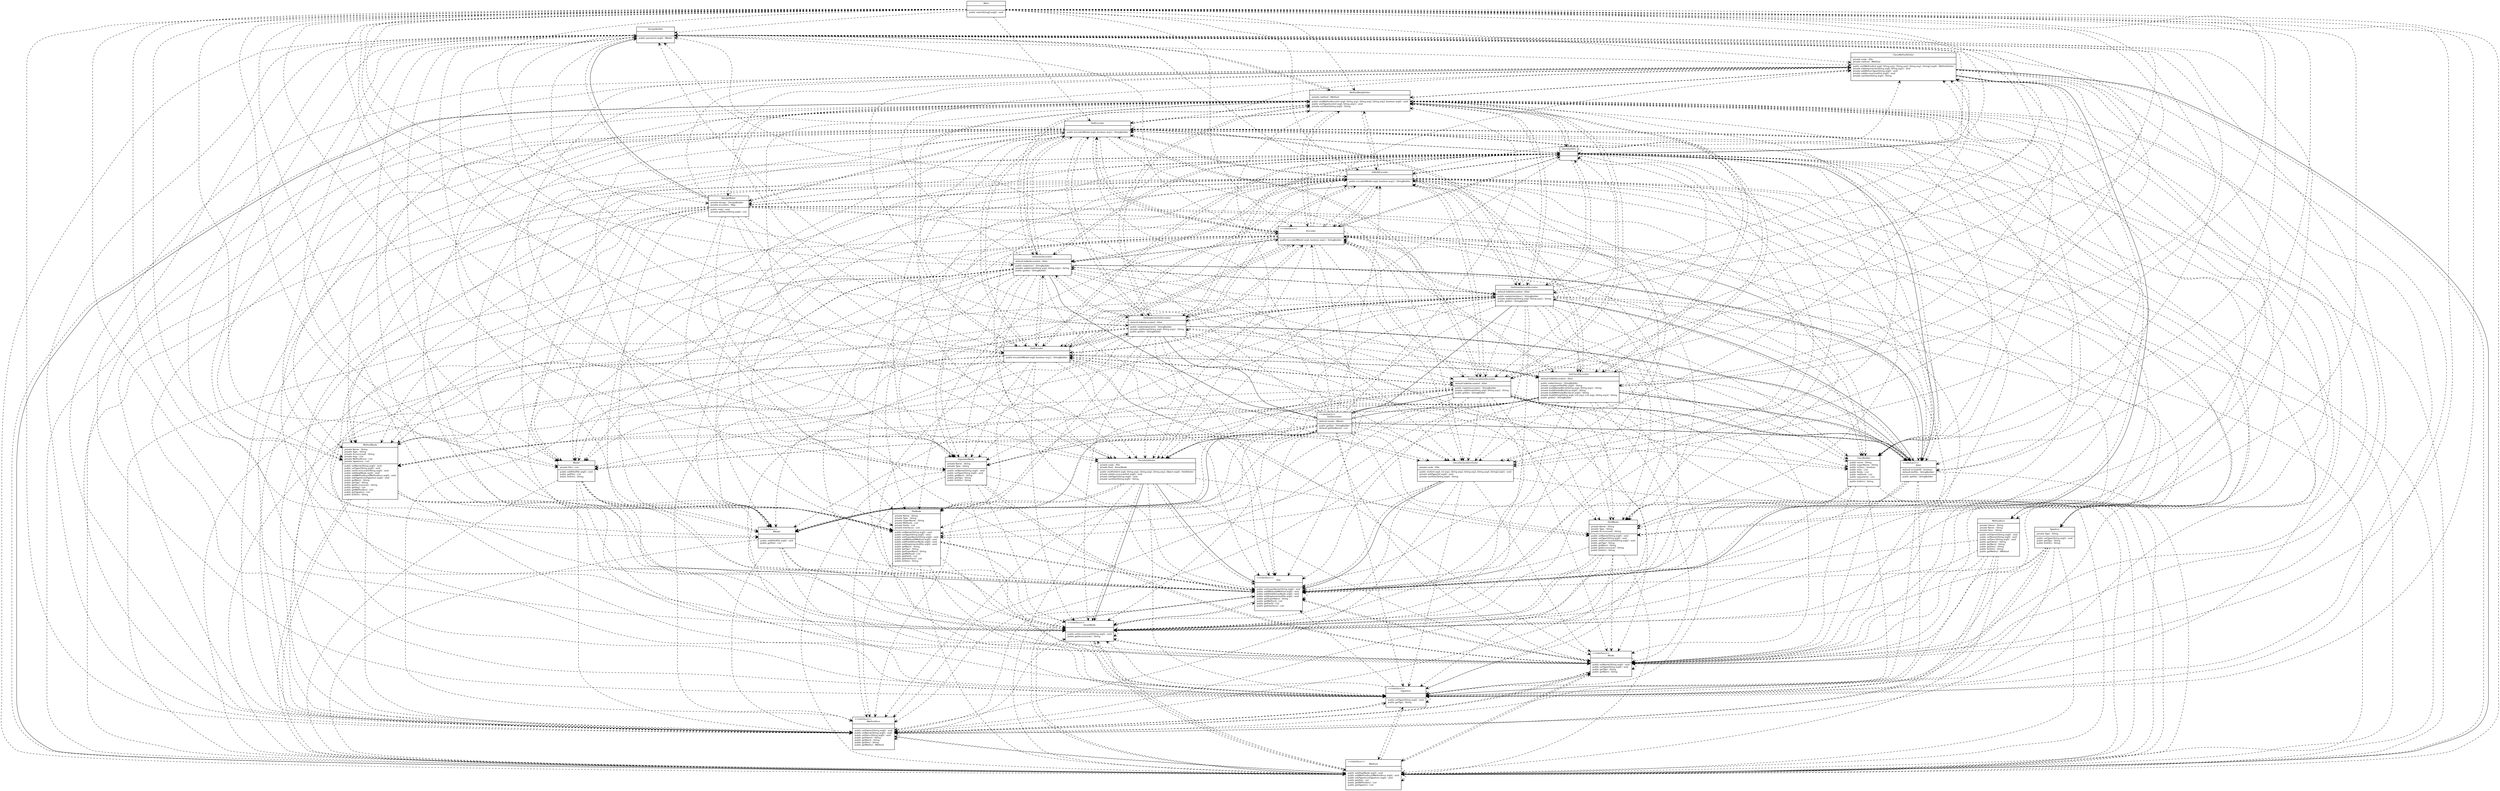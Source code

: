 digraph G {
	fontname = "Bitstream Vera Sans" 
	fontsize = 8 
	node [
		fontname = "Bitstream Vera Sans" 
		fontsize = 8 
		shape = "record"
	] 
	edge [
		fontname = "Bitstream Vera Sans" 
		fontsize = 8
	]
	model_IFile [ 
		label = "{\<\<interface\>\>\lIFile||public setSuperName(String arg0) : void\lpublic addMethod(IMethod arg0) : void\lpublic addField(IInnerNode arg0) : void\lpublic addImplements(IFile arg0) : void\lpublic getSuperNam) : String\lpublic getMethod) : List\lpublic getField) : List\lpublic getInterface) : List\l\l}" 
	]
	model_IInnerNode [ 
		label = "{\<\<interface\>\>\lIInnerNode||public setAccessLevel(String arg0) : void\lpublic getAccessLeve) : String\l\l}" 
	]
	model_IMethod [ 
		label = "{\<\<interface\>\>\lIMethod||public addArg(INode arg0) : void\lpublic addMethodInsn(IMethodInsn arg0) : void\lpublic addTypeInsn(ITypeInsn arg0) : void\lpublic getArg) : List\lpublic getMethodIns) : List\lpublic getTypeIns) : List\l\l}" 
	]
	model_IMethodInsn [ 
		label = "{\<\<interface\>\>\lIMethodInsn||public setOwner(String arg0) : void\lpublic setName(String arg0) : void\lpublic setDesc(String arg0) : void\lpublic getOwne) : String\lpublic getNam) : String\lpublic getDes) : String\lpublic getMetho) : IMethod\l\l}" 
	]
	model_IModel [ 
		label = "{\<\<interface\>\>\lIModel||public addFile(IFile arg0) : void\lpublic getFile) : List\l\l}" 
	]
	model_INode [ 
		label = "{\<\<interface\>\>\lINode||public setName(String arg0) : void\lpublic setType(String arg0) : void\lpublic getTyp) : String\lpublic getNam) : String\l\l}" 
	]
	model_ITypeInsn [ 
		label = "{\<\<interface\>\>\lITypeInsn||public setType(String arg0) : void\lpublic getTyp) : String\l\l}" 
	]
	nodes_ArgumentNode [ 
		label = "{ArgumentNode|private Name : String\lprivate Type : String\l|public setName(String arg0) : void\lpublic setType(String arg0) : void\lpublic getNam) : String\lpublic getTyp) : String\lpublic toStrin) : String\l\l}" 
	]
	nodes_FieldNode [ 
		label = "{FieldNode|private Name : String\lprivate Type : String\lprivate AccessLevel : String\l|public setName(String arg0) : void\lpublic setType(String arg0) : void\lpublic setAccessLevel(String arg0) : void\lpublic getTyp) : String\lpublic getNam) : String\lpublic getAccessLeve) : String\lpublic toStrin) : String\l\l}" 
	]
	nodes_FileNode [ 
		label = "{FileNode|private Name : String\lprivate Type : String\lprivate SuperName : String\lprivate Methods : List\lprivate Fields : List\lprivate Interfaces : List\l|public setName(String arg0) : void\lpublic setType(String arg0) : void\lpublic setSuperName(String arg0) : void\lpublic addMethod(IMethod arg0) : void\lpublic addField(IInnerNode arg0) : void\lpublic addImplements(IFile arg0) : void\lpublic getNam) : String\lpublic getTyp) : String\lpublic getSuperNam) : String\lpublic getMethod) : List\lpublic getField) : List\lpublic getInterface) : List\lpublic toStrin) : String\l\l}" 
	]
	nodes_MethodInsn [ 
		label = "{MethodInsn|private Owner : String\lprivate Name : String\lprivate Desc : String\l|public setOwner(String arg0) : void\lpublic setName(String arg0) : void\lpublic setDesc(String arg0) : void\lpublic getOwne) : String\lpublic getNam) : String\lpublic getDes) : String\lpublic toStrin) : String\lpublic getMetho) : IMethod\l\l}" 
	]
	nodes_MethodNode [ 
		label = "{MethodNode|private Name : String\lprivate Type : String\lprivate AccessLevel : String\lprivate Args : List\lprivate MethodInsns : List\lprivate TypeInsns : List\l|public setName(String arg0) : void\lpublic setType(String arg0) : void\lpublic setAccessLevel(String arg0) : void\lpublic addArg(INode arg0) : void\lpublic addMethodInsn(IMethodInsn arg0) : void\lpublic addTypeInsn(ITypeInsn arg0) : void\lpublic getNam) : String\lpublic getTyp) : String\lpublic getAccessLeve) : String\lpublic getArg) : List\lpublic getMethodIns) : List\lpublic getTypeIns) : List\lpublic toStrin) : String\l\l}" 
	]
	nodes_Model [ 
		label = "{Model|private Files : List\l|public addFile(IFile arg0) : void\lpublic getFile) : List\lpublic toStrin) : String\l\l}" 
	]
	nodes_TypeInsn [ 
		label = "{TypeInsn|private Type : String\l|public setType(String arg0) : void\lpublic getTyp) : String\lpublic toStrin) : String\l\l}" 
	]
	project_ADot [ 
		label = "{\<\<abstract\>\>\lADot|default includeAll : boolean\ldefault dotFile : StringBuilder\l|public getDo) : StringBuilder\l\l}" 
	]
	project_ClassBuilder [ 
		label = "{ClassBuilder|public name : String\lpublic superName : String\lpublic isClass : boolean\lpublic inter : List\lpublic fields : List\lpublic methods : List\lpublic arguments : List\l|public toStrin) : String\l\l}" 
	]
	project_ClassDeclarationVisitor [ 
		label = "{ClassDeclarationVisitor|private node : IFile\l|public visit(int arg0, int arg1, String arg2, String arg3, String arg4, String[] arg5) : void\lprivate addType(int arg0) : void\lprivate sanitize(String arg0) : String\l\l}" 
	]
	project_ClassFieldVisitor [ 
		label = "{ClassFieldVisitor|private node : IFile\lprivate field : IInnerNode\l|public visitField(int arg0, String arg1, String arg2, String arg3, Object arg4) : FieldVisitor\lprivate addAccessLevel(int arg0) : void\lprivate addType(String arg0) : void\lprivate sanitize(String arg0) : String\l\l}" 
	]
	project_ClassMethodVisitor [ 
		label = "{ClassMethodVisitor|private node : IFile\lprivate method : IMethod\l|public visitMethod(int arg0, String arg1, String arg2, String arg3, String[] arg4) : MethodVisitor\lprivate addArguments(String arg0, String arg1) : void\lprivate addReturnType(String arg0) : void\lprivate addAccessLevel(int arg0) : void\lprivate sanitize(String arg0) : String\l\l}" 
	]
	project_DesignBuilder [ 
		label = "{DesignBuilder||public parse(List arg0) : IModel\l\l}" 
	]
	project_DesignMaker [ 
		label = "{DesignMaker|private design : DesignBuilder\lprivate encoders : Map\l|public mak) : void\lprivate getFiles(String arg0) : List\l\l}" 
	]
	project_DotAssociationDecorator [ 
		label = "{DotAssociationDecorator|default toBeDecorated : ADot\l|public makeAssociatio) : StringBuilder\lprivate addArrow(String arg0, String arg1) : String\lpublic getDo) : StringBuilder\l\l}" 
	]
	project_DotClassDecorator [ 
		label = "{DotClassDecorator|default toBeDecorated : ADot\l|public makeClasse) : StringBuilder\lprivate composeFile(IFile arg0) : String\lprivate buildNameBlock(String arg0, String arg1) : String\lprivate buildFieldsBlock(List arg0) : String\lprivate buildMethodsBlock(List arg0) : String\lprivate buildString(String arg0, List arg1, List arg2, String arg3) : String\lpublic getDo) : StringBuilder\l\l}" 
	]
	project_DotDecorator [ 
		label = "{\<\<abstract\>\>\lDotDecorator|default model : IModel\l|public getDo) : StringBuilder\ldefault getFileName) : List\l\l}" 
	]
	project_DotEncoder [ 
		label = "{DotEncoder||public encode(IModel arg0, boolean arg1) : StringBuilder\l\l}" 
	]
	project_DotImplementsDecorator [ 
		label = "{DotImplementsDecorator|default toBeDecorated : ADot\l|public makeImplement) : StringBuilder\lprivate addArrow(String arg0, String arg1) : String\lpublic getDo) : StringBuilder\l\l}" 
	]
	project_DotInheritanceDecorator [ 
		label = "{DotInheritanceDecorator|default toBeDecorated : ADot\l|public makeInheritanc) : StringBuilder\lprivate addArrow(String arg0, String arg1) : String\lpublic getDo) : StringBuilder\l\l}" 
	]
	project_DotUsesDecorator [ 
		label = "{DotUsesDecorator|default toBeDecorated : ADot\l|public makeUse) : StringBuilder\lprivate addArrow(String arg0, String arg1) : String\lpublic getDo) : StringBuilder\l\l}" 
	]
	project_IEncoder [ 
		label = "{\<\<interface\>\>\lIEncoder||public encode(IModel arg0, boolean arg1) : StringBuilder\l\l}" 
	]
	project_Main [ 
		label = "{Main||public main(String[] arg0) : void\l\l}" 
	]
	project_MethodBodyVisitor [ 
		label = "{MethodBodyVisitor|private method : IMethod\l|public visitMethodInsn(int arg0, String arg1, String arg2, String arg3, boolean arg4) : void\lpublic visitTypeInsn(int arg0, String arg1) : void\lprivate sanitize(String arg0) : String\l\l}" 
	]
	project_SDEditEncoder [ 
		label = "{SDEditEncoder||public encode(IModel arg0, boolean arg1) : StringBuilder\l\l}" 
	]
	project_StandardDot [ 
		label = "{StandardDot||\l}" 
	]
	project_TextEncoder [ 
		label = "{TextEncoder||public encode(IModel arg0, boolean arg1) : StringBuilder\l\l}" 
	]
	model_IFile->model_INode[arrowhead="empty" style = "dashed" splines="compound"]
	model_IInnerNode->model_INode[arrowhead="empty" style = "dashed" splines="compound"]
	model_IMethod->model_IInnerNode[arrowhead="empty" style = "dashed" splines="compound"]
	nodes_ArgumentNode->model_INode[arrowhead="empty" style = "dashed" splines="compound"]
	nodes_FieldNode->model_IInnerNode[arrowhead="empty" style = "dashed" splines="compound"]
	nodes_FileNode->model_IFile[arrowhead="empty" style = "dashed" splines="compound"]
	nodes_MethodInsn->model_IMethodInsn[arrowhead="empty" style = "dashed" splines="compound"]
	nodes_MethodNode->model_IMethod[arrowhead="empty" style = "dashed" splines="compound"]
	nodes_Model->model_IModel[arrowhead="empty" style = "dashed" splines="compound"]
	nodes_TypeInsn->model_ITypeInsn[arrowhead="empty" style = "dashed" splines="compound"]
	project_DotEncoder->project_IEncoder[arrowhead="empty" style = "dashed" splines="compound"]
	project_SDEditEncoder->project_IEncoder[arrowhead="empty" style = "dashed" splines="compound"]
	project_TextEncoder->project_IEncoder[arrowhead="empty" style = "dashed" splines="compound"]
	 project_DotAssociationDecorator -> project_DotDecorator[arrowhead="empty" style = "filled" splines="compound"]
	 project_DotClassDecorator -> project_DotDecorator[arrowhead="empty" style = "filled" splines="compound"]
	 project_DotDecorator -> project_ADot[arrowhead="empty" style = "filled" splines="compound"]
	 project_DotImplementsDecorator -> project_DotDecorator[arrowhead="empty" style = "filled" splines="compound"]
	 project_DotInheritanceDecorator -> project_DotDecorator[arrowhead="empty" style = "filled" splines="compound"]
	 project_DotUsesDecorator -> project_DotDecorator[arrowhead="empty" style = "filled" splines="compound"]
	 project_StandardDot -> project_ADot[arrowhead="empty" style = "filled" splines="compound"]
	 model_IFile -> model_IFile[arrowhead="vee" style = "dashed" splines="compound"]
	 model_IFile -> model_IInnerNode[arrowhead="vee" style = "dashed" splines="compound"]
	 model_IFile -> model_IMethod[arrowhead="vee" style = "dashed" splines="compound"]
	 model_IInnerNode -> model_IFile[arrowhead="vee" style = "dashed" splines="compound"]
	 model_IInnerNode -> model_IInnerNode[arrowhead="vee" style = "dashed" splines="compound"]
	 model_IInnerNode -> model_IMethod[arrowhead="vee" style = "dashed" splines="compound"]
	 model_IMethod -> model_ITypeInsn[arrowhead="vee" style = "dashed" splines="compound"]
	 model_IMethod -> model_IInnerNode[arrowhead="vee" style = "dashed" splines="compound"]
	 model_IMethod -> model_IMethod[arrowhead="vee" style = "dashed" splines="compound"]
	 model_IMethod -> model_IFile[arrowhead="vee" style = "dashed" splines="compound"]
	 model_IMethod -> model_INode[arrowhead="vee" style = "dashed" splines="compound"]
	 model_IMethod -> model_IMethodInsn[arrowhead="vee" style = "dashed" splines="compound"]
	 model_IMethodInsn -> model_ITypeInsn[arrowhead="vee" style = "dashed" splines="compound"]
	 model_IMethodInsn -> model_IInnerNode[arrowhead="vee" style = "dashed" splines="compound"]
	 model_IMethodInsn -> model_IMethod[arrowhead="vee" style = "dashed" splines="compound"]
	 model_IMethodInsn -> model_IFile[arrowhead="vee" style = "dashed" splines="compound"]
	 model_IMethodInsn -> model_INode[arrowhead="vee" style = "dashed" splines="compound"]
	 model_IMethodInsn -> model_IMethodInsn[arrowhead="vee" style = "dashed" splines="compound"]
	 model_IModel -> model_ITypeInsn[arrowhead="vee" style = "dashed" splines="compound"]
	 model_IModel -> model_IInnerNode[arrowhead="vee" style = "dashed" splines="compound"]
	 model_IModel -> model_IMethod[arrowhead="vee" style = "dashed" splines="compound"]
	 model_IModel -> model_IFile[arrowhead="vee" style = "dashed" splines="compound"]
	 model_IModel -> model_INode[arrowhead="vee" style = "dashed" splines="compound"]
	 model_IModel -> model_IMethodInsn[arrowhead="vee" style = "dashed" splines="compound"]
	 model_INode -> model_ITypeInsn[arrowhead="vee" style = "dashed" splines="compound"]
	 model_INode -> model_IInnerNode[arrowhead="vee" style = "dashed" splines="compound"]
	 model_INode -> model_IMethod[arrowhead="vee" style = "dashed" splines="compound"]
	 model_INode -> model_IFile[arrowhead="vee" style = "dashed" splines="compound"]
	 model_INode -> model_INode[arrowhead="vee" style = "dashed" splines="compound"]
	 model_INode -> model_IMethodInsn[arrowhead="vee" style = "dashed" splines="compound"]
	 model_ITypeInsn -> model_ITypeInsn[arrowhead="vee" style = "dashed" splines="compound"]
	 model_ITypeInsn -> model_IInnerNode[arrowhead="vee" style = "dashed" splines="compound"]
	 model_ITypeInsn -> model_IMethod[arrowhead="vee" style = "dashed" splines="compound"]
	 model_ITypeInsn -> model_IFile[arrowhead="vee" style = "dashed" splines="compound"]
	 model_ITypeInsn -> model_INode[arrowhead="vee" style = "dashed" splines="compound"]
	 model_ITypeInsn -> model_IMethodInsn[arrowhead="vee" style = "dashed" splines="compound"]
	 nodes_ArgumentNode -> model_IMethod[arrowhead="vee" style = "dashed" splines="compound"]
	 nodes_ArgumentNode -> model_IMethodInsn[arrowhead="vee" style = "dashed" splines="compound"]
	 nodes_ArgumentNode -> model_ITypeInsn[arrowhead="vee" style = "dashed" splines="compound"]
	 nodes_ArgumentNode -> model_IInnerNode[arrowhead="vee" style = "dashed" splines="compound"]
	 nodes_ArgumentNode -> model_IFile[arrowhead="vee" style = "dashed" splines="compound"]
	 nodes_ArgumentNode -> model_INode[arrowhead="vee" style = "dashed" splines="compound"]
	 nodes_FieldNode -> model_IMethod[arrowhead="vee" style = "dashed" splines="compound"]
	 nodes_FieldNode -> model_IMethodInsn[arrowhead="vee" style = "dashed" splines="compound"]
	 nodes_FieldNode -> model_ITypeInsn[arrowhead="vee" style = "dashed" splines="compound"]
	 nodes_FieldNode -> model_IInnerNode[arrowhead="vee" style = "dashed" splines="compound"]
	 nodes_FieldNode -> model_IFile[arrowhead="vee" style = "dashed" splines="compound"]
	 nodes_FieldNode -> model_INode[arrowhead="vee" style = "dashed" splines="compound"]
	 nodes_FileNode -> model_IMethodInsn[arrowhead="vee" style = "dashed" splines="compound"]
	 nodes_FileNode -> model_IInnerNode[arrowhead="vee" style = "dashed" splines="compound"]
	 nodes_FileNode -> model_INode[arrowhead="vee" style = "dashed" splines="compound"]
	 nodes_FileNode -> model_ITypeInsn[arrowhead="vee" style = "dashed" splines="compound"]
	 nodes_FileNode -> model_IMethod[arrowhead="vee" style = "dashed" splines="compound"]
	 nodes_FileNode -> model_IFile[arrowhead="vee" style = "dashed" splines="compound"]
	 nodes_MethodInsn -> model_IMethodInsn[arrowhead="vee" style = "dashed" splines="compound"]
	 nodes_MethodInsn -> model_IInnerNode[arrowhead="vee" style = "dashed" splines="compound"]
	 nodes_MethodInsn -> model_INode[arrowhead="vee" style = "dashed" splines="compound"]
	 nodes_MethodInsn -> model_ITypeInsn[arrowhead="vee" style = "dashed" splines="compound"]
	 nodes_MethodInsn -> model_IMethod[arrowhead="vee" style = "dashed" splines="compound"]
	 nodes_MethodInsn -> model_IFile[arrowhead="vee" style = "dashed" splines="compound"]
	 nodes_MethodNode -> model_IMethodInsn[arrowhead="vee" style = "dashed" splines="compound"]
	 nodes_MethodNode -> model_IInnerNode[arrowhead="vee" style = "dashed" splines="compound"]
	 nodes_MethodNode -> model_INode[arrowhead="vee" style = "dashed" splines="compound"]
	 nodes_MethodNode -> model_ITypeInsn[arrowhead="vee" style = "dashed" splines="compound"]
	 nodes_MethodNode -> model_IMethod[arrowhead="vee" style = "dashed" splines="compound"]
	 nodes_MethodNode -> model_IFile[arrowhead="vee" style = "dashed" splines="compound"]
	 nodes_Model -> model_IMethodInsn[arrowhead="vee" style = "dashed" splines="compound"]
	 nodes_Model -> model_IInnerNode[arrowhead="vee" style = "dashed" splines="compound"]
	 nodes_Model -> model_INode[arrowhead="vee" style = "dashed" splines="compound"]
	 nodes_Model -> model_ITypeInsn[arrowhead="vee" style = "dashed" splines="compound"]
	 nodes_Model -> model_IMethod[arrowhead="vee" style = "dashed" splines="compound"]
	 nodes_Model -> model_IFile[arrowhead="vee" style = "dashed" splines="compound"]
	 nodes_TypeInsn -> model_IMethodInsn[arrowhead="vee" style = "dashed" splines="compound"]
	 nodes_TypeInsn -> model_IInnerNode[arrowhead="vee" style = "dashed" splines="compound"]
	 nodes_TypeInsn -> model_INode[arrowhead="vee" style = "dashed" splines="compound"]
	 nodes_TypeInsn -> model_ITypeInsn[arrowhead="vee" style = "dashed" splines="compound"]
	 nodes_TypeInsn -> model_IMethod[arrowhead="vee" style = "dashed" splines="compound"]
	 nodes_TypeInsn -> model_IFile[arrowhead="vee" style = "dashed" splines="compound"]
	 project_ADot -> model_IMethodInsn[arrowhead="vee" style = "dashed" splines="compound"]
	 project_ADot -> model_IInnerNode[arrowhead="vee" style = "dashed" splines="compound"]
	 project_ADot -> model_INode[arrowhead="vee" style = "dashed" splines="compound"]
	 project_ADot -> model_ITypeInsn[arrowhead="vee" style = "dashed" splines="compound"]
	 project_ADot -> model_IMethod[arrowhead="vee" style = "dashed" splines="compound"]
	 project_ADot -> model_IFile[arrowhead="vee" style = "dashed" splines="compound"]
	 project_ClassBuilder -> model_IMethodInsn[arrowhead="vee" style = "dashed" splines="compound"]
	 project_ClassBuilder -> model_IInnerNode[arrowhead="vee" style = "dashed" splines="compound"]
	 project_ClassBuilder -> model_IMethod[arrowhead="vee" style = "dashed" splines="compound"]
	 project_ClassBuilder -> model_INode[arrowhead="vee" style = "dashed" splines="compound"]
	 project_ClassBuilder -> model_ITypeInsn[arrowhead="vee" style = "dashed" splines="compound"]
	 project_ClassBuilder -> model_IFile[arrowhead="vee" style = "dashed" splines="compound"]
	 project_ClassDeclarationVisitor -> model_IMethodInsn[arrowhead="vee" style = "dashed" splines="compound"]
	 project_ClassDeclarationVisitor -> model_IInnerNode[arrowhead="vee" style = "dashed" splines="compound"]
	 project_ClassDeclarationVisitor -> model_IMethod[arrowhead="vee" style = "dashed" splines="compound"]
	 project_ClassDeclarationVisitor -> nodes_FileNode[arrowhead="vee" style = "dashed" splines="compound"]
	 project_ClassDeclarationVisitor -> model_INode[arrowhead="vee" style = "dashed" splines="compound"]
	 project_ClassDeclarationVisitor -> model_ITypeInsn[arrowhead="vee" style = "dashed" splines="compound"]
	 project_ClassDeclarationVisitor -> model_IFile[arrowhead="vee" style = "dashed" splines="compound"]
	 project_ClassFieldVisitor -> model_IMethodInsn[arrowhead="vee" style = "dashed" splines="compound"]
	 project_ClassFieldVisitor -> model_IInnerNode[arrowhead="vee" style = "dashed" splines="compound"]
	 project_ClassFieldVisitor -> model_IMethod[arrowhead="vee" style = "dashed" splines="compound"]
	 project_ClassFieldVisitor -> nodes_FieldNode[arrowhead="vee" style = "dashed" splines="compound"]
	 project_ClassFieldVisitor -> nodes_FileNode[arrowhead="vee" style = "dashed" splines="compound"]
	 project_ClassFieldVisitor -> model_INode[arrowhead="vee" style = "dashed" splines="compound"]
	 project_ClassFieldVisitor -> model_ITypeInsn[arrowhead="vee" style = "dashed" splines="compound"]
	 project_ClassFieldVisitor -> model_IFile[arrowhead="vee" style = "dashed" splines="compound"]
	 project_ClassMethodVisitor -> model_IMethodInsn[arrowhead="vee" style = "dashed" splines="compound"]
	 project_ClassMethodVisitor -> model_IInnerNode[arrowhead="vee" style = "dashed" splines="compound"]
	 project_ClassMethodVisitor -> project_MethodBodyVisitor[arrowhead="vee" style = "dashed" splines="compound"]
	 project_ClassMethodVisitor -> nodes_MethodNode[arrowhead="vee" style = "dashed" splines="compound"]
	 project_ClassMethodVisitor -> model_IMethod[arrowhead="vee" style = "dashed" splines="compound"]
	 project_ClassMethodVisitor -> nodes_FieldNode[arrowhead="vee" style = "dashed" splines="compound"]
	 project_ClassMethodVisitor -> nodes_FileNode[arrowhead="vee" style = "dashed" splines="compound"]
	 project_ClassMethodVisitor -> nodes_ArgumentNode[arrowhead="vee" style = "dashed" splines="compound"]
	 project_ClassMethodVisitor -> model_INode[arrowhead="vee" style = "dashed" splines="compound"]
	 project_ClassMethodVisitor -> model_ITypeInsn[arrowhead="vee" style = "dashed" splines="compound"]
	 project_ClassMethodVisitor -> model_IFile[arrowhead="vee" style = "dashed" splines="compound"]
	 project_DesignBuilder -> model_IMethodInsn[arrowhead="vee" style = "dashed" splines="compound"]
	 project_DesignBuilder -> model_IInnerNode[arrowhead="vee" style = "dashed" splines="compound"]
	 project_DesignBuilder -> project_MethodBodyVisitor[arrowhead="vee" style = "dashed" splines="compound"]
	 project_DesignBuilder -> nodes_MethodNode[arrowhead="vee" style = "dashed" splines="compound"]
	 project_DesignBuilder -> model_IModel[arrowhead="vee" style = "dashed" splines="compound"]
	 project_DesignBuilder -> model_IMethod[arrowhead="vee" style = "dashed" splines="compound"]
	 project_DesignBuilder -> project_ClassFieldVisitor[arrowhead="vee" style = "dashed" splines="compound"]
	 project_DesignBuilder -> project_ClassDeclarationVisitor[arrowhead="vee" style = "dashed" splines="compound"]
	 project_DesignBuilder -> nodes_Model[arrowhead="vee" style = "dashed" splines="compound"]
	 project_DesignBuilder -> nodes_FieldNode[arrowhead="vee" style = "dashed" splines="compound"]
	 project_DesignBuilder -> nodes_FileNode[arrowhead="vee" style = "dashed" splines="compound"]
	 project_DesignBuilder -> nodes_ArgumentNode[arrowhead="vee" style = "dashed" splines="compound"]
	 project_DesignBuilder -> model_INode[arrowhead="vee" style = "dashed" splines="compound"]
	 project_DesignBuilder -> project_ClassMethodVisitor[arrowhead="vee" style = "dashed" splines="compound"]
	 project_DesignBuilder -> model_ITypeInsn[arrowhead="vee" style = "dashed" splines="compound"]
	 project_DesignBuilder -> model_IFile[arrowhead="vee" style = "dashed" splines="compound"]
	 project_DesignBuilder -> project_ClassBuilder[arrowhead="vee" style = "dashed" splines="compound"]
	 project_DesignMaker -> model_IMethodInsn[arrowhead="vee" style = "dashed" splines="compound"]
	 project_DesignMaker -> project_DesignBuilder[arrowhead="vee" style = "dashed" splines="compound"]
	 project_DesignMaker -> model_IInnerNode[arrowhead="vee" style = "dashed" splines="compound"]
	 project_DesignMaker -> project_MethodBodyVisitor[arrowhead="vee" style = "dashed" splines="compound"]
	 project_DesignMaker -> nodes_MethodNode[arrowhead="vee" style = "dashed" splines="compound"]
	 project_DesignMaker -> model_IModel[arrowhead="vee" style = "dashed" splines="compound"]
	 project_DesignMaker -> model_IMethod[arrowhead="vee" style = "dashed" splines="compound"]
	 project_DesignMaker -> project_SDEditEncoder[arrowhead="vee" style = "dashed" splines="compound"]
	 project_DesignMaker -> project_ClassFieldVisitor[arrowhead="vee" style = "dashed" splines="compound"]
	 project_DesignMaker -> project_IEncoder[arrowhead="vee" style = "dashed" splines="compound"]
	 project_DesignMaker -> project_ClassDeclarationVisitor[arrowhead="vee" style = "dashed" splines="compound"]
	 project_DesignMaker -> nodes_Model[arrowhead="vee" style = "dashed" splines="compound"]
	 project_DesignMaker -> project_TextEncoder[arrowhead="vee" style = "dashed" splines="compound"]
	 project_DesignMaker -> nodes_FieldNode[arrowhead="vee" style = "dashed" splines="compound"]
	 project_DesignMaker -> nodes_FileNode[arrowhead="vee" style = "dashed" splines="compound"]
	 project_DesignMaker -> nodes_ArgumentNode[arrowhead="vee" style = "dashed" splines="compound"]
	 project_DesignMaker -> model_INode[arrowhead="vee" style = "dashed" splines="compound"]
	 project_DesignMaker -> project_ClassMethodVisitor[arrowhead="vee" style = "dashed" splines="compound"]
	 project_DesignMaker -> model_ITypeInsn[arrowhead="vee" style = "dashed" splines="compound"]
	 project_DesignMaker -> project_DotEncoder[arrowhead="vee" style = "dashed" splines="compound"]
	 project_DesignMaker -> model_IFile[arrowhead="vee" style = "dashed" splines="compound"]
	 project_DesignMaker -> project_ClassBuilder[arrowhead="vee" style = "dashed" splines="compound"]
	 project_DotAssociationDecorator -> model_IMethodInsn[arrowhead="vee" style = "dashed" splines="compound"]
	 project_DotAssociationDecorator -> project_DesignBuilder[arrowhead="vee" style = "dashed" splines="compound"]
	 project_DotAssociationDecorator -> model_IInnerNode[arrowhead="vee" style = "dashed" splines="compound"]
	 project_DotAssociationDecorator -> project_MethodBodyVisitor[arrowhead="vee" style = "dashed" splines="compound"]
	 project_DotAssociationDecorator -> nodes_MethodNode[arrowhead="vee" style = "dashed" splines="compound"]
	 project_DotAssociationDecorator -> model_IModel[arrowhead="vee" style = "dashed" splines="compound"]
	 project_DotAssociationDecorator -> model_IMethod[arrowhead="vee" style = "dashed" splines="compound"]
	 project_DotAssociationDecorator -> project_SDEditEncoder[arrowhead="vee" style = "dashed" splines="compound"]
	 project_DotAssociationDecorator -> project_ClassFieldVisitor[arrowhead="vee" style = "dashed" splines="compound"]
	 project_DotAssociationDecorator -> project_IEncoder[arrowhead="vee" style = "dashed" splines="compound"]
	 project_DotAssociationDecorator -> project_ADot[arrowhead="vee" style = "dashed" splines="compound"]
	 project_DotAssociationDecorator -> project_ClassDeclarationVisitor[arrowhead="vee" style = "dashed" splines="compound"]
	 project_DotAssociationDecorator -> nodes_Model[arrowhead="vee" style = "dashed" splines="compound"]
	 project_DotAssociationDecorator -> project_TextEncoder[arrowhead="vee" style = "dashed" splines="compound"]
	 project_DotAssociationDecorator -> nodes_FieldNode[arrowhead="vee" style = "dashed" splines="compound"]
	 project_DotAssociationDecorator -> nodes_FileNode[arrowhead="vee" style = "dashed" splines="compound"]
	 project_DotAssociationDecorator -> nodes_ArgumentNode[arrowhead="vee" style = "dashed" splines="compound"]
	 project_DotAssociationDecorator -> model_INode[arrowhead="vee" style = "dashed" splines="compound"]
	 project_DotAssociationDecorator -> project_ClassMethodVisitor[arrowhead="vee" style = "dashed" splines="compound"]
	 project_DotAssociationDecorator -> model_ITypeInsn[arrowhead="vee" style = "dashed" splines="compound"]
	 project_DotAssociationDecorator -> project_DotEncoder[arrowhead="vee" style = "dashed" splines="compound"]
	 project_DotAssociationDecorator -> model_IFile[arrowhead="vee" style = "dashed" splines="compound"]
	 project_DotAssociationDecorator -> project_ClassBuilder[arrowhead="vee" style = "dashed" splines="compound"]
	 project_DotClassDecorator -> model_IInnerNode[arrowhead="vee" style = "dashed" splines="compound"]
	 project_DotClassDecorator -> nodes_MethodNode[arrowhead="vee" style = "dashed" splines="compound"]
	 project_DotClassDecorator -> project_SDEditEncoder[arrowhead="vee" style = "dashed" splines="compound"]
	 project_DotClassDecorator -> project_ClassFieldVisitor[arrowhead="vee" style = "dashed" splines="compound"]
	 project_DotClassDecorator -> project_IEncoder[arrowhead="vee" style = "dashed" splines="compound"]
	 project_DotClassDecorator -> project_ADot[arrowhead="vee" style = "dashed" splines="compound"]
	 project_DotClassDecorator -> project_ClassDeclarationVisitor[arrowhead="vee" style = "dashed" splines="compound"]
	 project_DotClassDecorator -> nodes_Model[arrowhead="vee" style = "dashed" splines="compound"]
	 project_DotClassDecorator -> project_TextEncoder[arrowhead="vee" style = "dashed" splines="compound"]
	 project_DotClassDecorator -> nodes_FileNode[arrowhead="vee" style = "dashed" splines="compound"]
	 project_DotClassDecorator -> nodes_ArgumentNode[arrowhead="vee" style = "dashed" splines="compound"]
	 project_DotClassDecorator -> project_ClassBuilder[arrowhead="vee" style = "dashed" splines="compound"]
	 project_DotClassDecorator -> model_IMethodInsn[arrowhead="vee" style = "dashed" splines="compound"]
	 project_DotClassDecorator -> project_DesignBuilder[arrowhead="vee" style = "dashed" splines="compound"]
	 project_DotClassDecorator -> project_MethodBodyVisitor[arrowhead="vee" style = "dashed" splines="compound"]
	 project_DotClassDecorator -> model_IModel[arrowhead="vee" style = "dashed" splines="compound"]
	 project_DotClassDecorator -> model_IMethod[arrowhead="vee" style = "dashed" splines="compound"]
	 project_DotClassDecorator -> nodes_FieldNode[arrowhead="vee" style = "dashed" splines="compound"]
	 project_DotClassDecorator -> model_INode[arrowhead="vee" style = "dashed" splines="compound"]
	 project_DotClassDecorator -> project_ClassMethodVisitor[arrowhead="vee" style = "dashed" splines="compound"]
	 project_DotClassDecorator -> model_ITypeInsn[arrowhead="vee" style = "dashed" splines="compound"]
	 project_DotClassDecorator -> project_DotEncoder[arrowhead="vee" style = "dashed" splines="compound"]
	 project_DotClassDecorator -> model_IFile[arrowhead="vee" style = "dashed" splines="compound"]
	 project_DotDecorator -> model_IInnerNode[arrowhead="vee" style = "dashed" splines="compound"]
	 project_DotDecorator -> nodes_MethodNode[arrowhead="vee" style = "dashed" splines="compound"]
	 project_DotDecorator -> project_SDEditEncoder[arrowhead="vee" style = "dashed" splines="compound"]
	 project_DotDecorator -> project_ClassFieldVisitor[arrowhead="vee" style = "dashed" splines="compound"]
	 project_DotDecorator -> project_IEncoder[arrowhead="vee" style = "dashed" splines="compound"]
	 project_DotDecorator -> project_ADot[arrowhead="vee" style = "dashed" splines="compound"]
	 project_DotDecorator -> project_ClassDeclarationVisitor[arrowhead="vee" style = "dashed" splines="compound"]
	 project_DotDecorator -> nodes_Model[arrowhead="vee" style = "dashed" splines="compound"]
	 project_DotDecorator -> project_TextEncoder[arrowhead="vee" style = "dashed" splines="compound"]
	 project_DotDecorator -> nodes_FileNode[arrowhead="vee" style = "dashed" splines="compound"]
	 project_DotDecorator -> nodes_ArgumentNode[arrowhead="vee" style = "dashed" splines="compound"]
	 project_DotDecorator -> project_ClassBuilder[arrowhead="vee" style = "dashed" splines="compound"]
	 project_DotDecorator -> model_IMethodInsn[arrowhead="vee" style = "dashed" splines="compound"]
	 project_DotDecorator -> project_DesignBuilder[arrowhead="vee" style = "dashed" splines="compound"]
	 project_DotDecorator -> project_MethodBodyVisitor[arrowhead="vee" style = "dashed" splines="compound"]
	 project_DotDecorator -> model_IModel[arrowhead="vee" style = "dashed" splines="compound"]
	 project_DotDecorator -> model_IMethod[arrowhead="vee" style = "dashed" splines="compound"]
	 project_DotDecorator -> nodes_FieldNode[arrowhead="vee" style = "dashed" splines="compound"]
	 project_DotDecorator -> model_INode[arrowhead="vee" style = "dashed" splines="compound"]
	 project_DotDecorator -> project_ClassMethodVisitor[arrowhead="vee" style = "dashed" splines="compound"]
	 project_DotDecorator -> model_ITypeInsn[arrowhead="vee" style = "dashed" splines="compound"]
	 project_DotDecorator -> project_DotEncoder[arrowhead="vee" style = "dashed" splines="compound"]
	 project_DotDecorator -> model_IFile[arrowhead="vee" style = "dashed" splines="compound"]
	 project_DotEncoder -> model_IInnerNode[arrowhead="vee" style = "dashed" splines="compound"]
	 project_DotEncoder -> nodes_MethodNode[arrowhead="vee" style = "dashed" splines="compound"]
	 project_DotEncoder -> project_SDEditEncoder[arrowhead="vee" style = "dashed" splines="compound"]
	 project_DotEncoder -> project_StandardDot[arrowhead="vee" style = "dashed" splines="compound"]
	 project_DotEncoder -> project_ClassFieldVisitor[arrowhead="vee" style = "dashed" splines="compound"]
	 project_DotEncoder -> project_IEncoder[arrowhead="vee" style = "dashed" splines="compound"]
	 project_DotEncoder -> project_ADot[arrowhead="vee" style = "dashed" splines="compound"]
	 project_DotEncoder -> project_ClassDeclarationVisitor[arrowhead="vee" style = "dashed" splines="compound"]
	 project_DotEncoder -> project_DotImplementsDecorator[arrowhead="vee" style = "dashed" splines="compound"]
	 project_DotEncoder -> nodes_Model[arrowhead="vee" style = "dashed" splines="compound"]
	 project_DotEncoder -> project_TextEncoder[arrowhead="vee" style = "dashed" splines="compound"]
	 project_DotEncoder -> nodes_FileNode[arrowhead="vee" style = "dashed" splines="compound"]
	 project_DotEncoder -> nodes_ArgumentNode[arrowhead="vee" style = "dashed" splines="compound"]
	 project_DotEncoder -> project_DotAssociationDecorator[arrowhead="vee" style = "dashed" splines="compound"]
	 project_DotEncoder -> project_ClassBuilder[arrowhead="vee" style = "dashed" splines="compound"]
	 project_DotEncoder -> model_IMethodInsn[arrowhead="vee" style = "dashed" splines="compound"]
	 project_DotEncoder -> project_DesignBuilder[arrowhead="vee" style = "dashed" splines="compound"]
	 project_DotEncoder -> project_MethodBodyVisitor[arrowhead="vee" style = "dashed" splines="compound"]
	 project_DotEncoder -> model_IModel[arrowhead="vee" style = "dashed" splines="compound"]
	 project_DotEncoder -> model_IMethod[arrowhead="vee" style = "dashed" splines="compound"]
	 project_DotEncoder -> nodes_FieldNode[arrowhead="vee" style = "dashed" splines="compound"]
	 project_DotEncoder -> project_DotInheritanceDecorator[arrowhead="vee" style = "dashed" splines="compound"]
	 project_DotEncoder -> model_INode[arrowhead="vee" style = "dashed" splines="compound"]
	 project_DotEncoder -> project_ClassMethodVisitor[arrowhead="vee" style = "dashed" splines="compound"]
	 project_DotEncoder -> model_ITypeInsn[arrowhead="vee" style = "dashed" splines="compound"]
	 project_DotEncoder -> project_DotEncoder[arrowhead="vee" style = "dashed" splines="compound"]
	 project_DotEncoder -> project_DotUsesDecorator[arrowhead="vee" style = "dashed" splines="compound"]
	 project_DotEncoder -> project_DotClassDecorator[arrowhead="vee" style = "dashed" splines="compound"]
	 project_DotEncoder -> model_IFile[arrowhead="vee" style = "dashed" splines="compound"]
	 project_DotImplementsDecorator -> model_IInnerNode[arrowhead="vee" style = "dashed" splines="compound"]
	 project_DotImplementsDecorator -> nodes_MethodNode[arrowhead="vee" style = "dashed" splines="compound"]
	 project_DotImplementsDecorator -> project_SDEditEncoder[arrowhead="vee" style = "dashed" splines="compound"]
	 project_DotImplementsDecorator -> project_StandardDot[arrowhead="vee" style = "dashed" splines="compound"]
	 project_DotImplementsDecorator -> project_ClassFieldVisitor[arrowhead="vee" style = "dashed" splines="compound"]
	 project_DotImplementsDecorator -> project_IEncoder[arrowhead="vee" style = "dashed" splines="compound"]
	 project_DotImplementsDecorator -> project_ADot[arrowhead="vee" style = "dashed" splines="compound"]
	 project_DotImplementsDecorator -> project_ClassDeclarationVisitor[arrowhead="vee" style = "dashed" splines="compound"]
	 project_DotImplementsDecorator -> project_DotImplementsDecorator[arrowhead="vee" style = "dashed" splines="compound"]
	 project_DotImplementsDecorator -> nodes_Model[arrowhead="vee" style = "dashed" splines="compound"]
	 project_DotImplementsDecorator -> project_TextEncoder[arrowhead="vee" style = "dashed" splines="compound"]
	 project_DotImplementsDecorator -> nodes_FileNode[arrowhead="vee" style = "dashed" splines="compound"]
	 project_DotImplementsDecorator -> nodes_ArgumentNode[arrowhead="vee" style = "dashed" splines="compound"]
	 project_DotImplementsDecorator -> project_DotAssociationDecorator[arrowhead="vee" style = "dashed" splines="compound"]
	 project_DotImplementsDecorator -> project_ClassBuilder[arrowhead="vee" style = "dashed" splines="compound"]
	 project_DotImplementsDecorator -> model_IMethodInsn[arrowhead="vee" style = "dashed" splines="compound"]
	 project_DotImplementsDecorator -> project_DesignBuilder[arrowhead="vee" style = "dashed" splines="compound"]
	 project_DotImplementsDecorator -> project_MethodBodyVisitor[arrowhead="vee" style = "dashed" splines="compound"]
	 project_DotImplementsDecorator -> model_IModel[arrowhead="vee" style = "dashed" splines="compound"]
	 project_DotImplementsDecorator -> model_IMethod[arrowhead="vee" style = "dashed" splines="compound"]
	 project_DotImplementsDecorator -> nodes_FieldNode[arrowhead="vee" style = "dashed" splines="compound"]
	 project_DotImplementsDecorator -> project_DotInheritanceDecorator[arrowhead="vee" style = "dashed" splines="compound"]
	 project_DotImplementsDecorator -> model_INode[arrowhead="vee" style = "dashed" splines="compound"]
	 project_DotImplementsDecorator -> project_ClassMethodVisitor[arrowhead="vee" style = "dashed" splines="compound"]
	 project_DotImplementsDecorator -> model_ITypeInsn[arrowhead="vee" style = "dashed" splines="compound"]
	 project_DotImplementsDecorator -> project_DotEncoder[arrowhead="vee" style = "dashed" splines="compound"]
	 project_DotImplementsDecorator -> project_DotUsesDecorator[arrowhead="vee" style = "dashed" splines="compound"]
	 project_DotImplementsDecorator -> project_DotClassDecorator[arrowhead="vee" style = "dashed" splines="compound"]
	 project_DotImplementsDecorator -> model_IFile[arrowhead="vee" style = "dashed" splines="compound"]
	 project_DotInheritanceDecorator -> model_IInnerNode[arrowhead="vee" style = "dashed" splines="compound"]
	 project_DotInheritanceDecorator -> nodes_MethodNode[arrowhead="vee" style = "dashed" splines="compound"]
	 project_DotInheritanceDecorator -> project_SDEditEncoder[arrowhead="vee" style = "dashed" splines="compound"]
	 project_DotInheritanceDecorator -> project_StandardDot[arrowhead="vee" style = "dashed" splines="compound"]
	 project_DotInheritanceDecorator -> project_ClassFieldVisitor[arrowhead="vee" style = "dashed" splines="compound"]
	 project_DotInheritanceDecorator -> project_IEncoder[arrowhead="vee" style = "dashed" splines="compound"]
	 project_DotInheritanceDecorator -> project_ADot[arrowhead="vee" style = "dashed" splines="compound"]
	 project_DotInheritanceDecorator -> project_ClassDeclarationVisitor[arrowhead="vee" style = "dashed" splines="compound"]
	 project_DotInheritanceDecorator -> project_DotImplementsDecorator[arrowhead="vee" style = "dashed" splines="compound"]
	 project_DotInheritanceDecorator -> nodes_Model[arrowhead="vee" style = "dashed" splines="compound"]
	 project_DotInheritanceDecorator -> project_TextEncoder[arrowhead="vee" style = "dashed" splines="compound"]
	 project_DotInheritanceDecorator -> nodes_FileNode[arrowhead="vee" style = "dashed" splines="compound"]
	 project_DotInheritanceDecorator -> nodes_ArgumentNode[arrowhead="vee" style = "dashed" splines="compound"]
	 project_DotInheritanceDecorator -> project_DotAssociationDecorator[arrowhead="vee" style = "dashed" splines="compound"]
	 project_DotInheritanceDecorator -> project_ClassBuilder[arrowhead="vee" style = "dashed" splines="compound"]
	 project_DotInheritanceDecorator -> model_IMethodInsn[arrowhead="vee" style = "dashed" splines="compound"]
	 project_DotInheritanceDecorator -> project_DesignBuilder[arrowhead="vee" style = "dashed" splines="compound"]
	 project_DotInheritanceDecorator -> project_MethodBodyVisitor[arrowhead="vee" style = "dashed" splines="compound"]
	 project_DotInheritanceDecorator -> model_IModel[arrowhead="vee" style = "dashed" splines="compound"]
	 project_DotInheritanceDecorator -> model_IMethod[arrowhead="vee" style = "dashed" splines="compound"]
	 project_DotInheritanceDecorator -> nodes_FieldNode[arrowhead="vee" style = "dashed" splines="compound"]
	 project_DotInheritanceDecorator -> project_DotInheritanceDecorator[arrowhead="vee" style = "dashed" splines="compound"]
	 project_DotInheritanceDecorator -> model_INode[arrowhead="vee" style = "dashed" splines="compound"]
	 project_DotInheritanceDecorator -> project_ClassMethodVisitor[arrowhead="vee" style = "dashed" splines="compound"]
	 project_DotInheritanceDecorator -> model_ITypeInsn[arrowhead="vee" style = "dashed" splines="compound"]
	 project_DotInheritanceDecorator -> project_DotEncoder[arrowhead="vee" style = "dashed" splines="compound"]
	 project_DotInheritanceDecorator -> project_DotUsesDecorator[arrowhead="vee" style = "dashed" splines="compound"]
	 project_DotInheritanceDecorator -> project_DotClassDecorator[arrowhead="vee" style = "dashed" splines="compound"]
	 project_DotInheritanceDecorator -> model_IFile[arrowhead="vee" style = "dashed" splines="compound"]
	 project_DotUsesDecorator -> model_IInnerNode[arrowhead="vee" style = "dashed" splines="compound"]
	 project_DotUsesDecorator -> nodes_MethodNode[arrowhead="vee" style = "dashed" splines="compound"]
	 project_DotUsesDecorator -> project_SDEditEncoder[arrowhead="vee" style = "dashed" splines="compound"]
	 project_DotUsesDecorator -> project_StandardDot[arrowhead="vee" style = "dashed" splines="compound"]
	 project_DotUsesDecorator -> project_ClassFieldVisitor[arrowhead="vee" style = "dashed" splines="compound"]
	 project_DotUsesDecorator -> project_IEncoder[arrowhead="vee" style = "dashed" splines="compound"]
	 project_DotUsesDecorator -> project_ADot[arrowhead="vee" style = "dashed" splines="compound"]
	 project_DotUsesDecorator -> project_ClassDeclarationVisitor[arrowhead="vee" style = "dashed" splines="compound"]
	 project_DotUsesDecorator -> project_DotImplementsDecorator[arrowhead="vee" style = "dashed" splines="compound"]
	 project_DotUsesDecorator -> nodes_Model[arrowhead="vee" style = "dashed" splines="compound"]
	 project_DotUsesDecorator -> project_TextEncoder[arrowhead="vee" style = "dashed" splines="compound"]
	 project_DotUsesDecorator -> nodes_FileNode[arrowhead="vee" style = "dashed" splines="compound"]
	 project_DotUsesDecorator -> nodes_ArgumentNode[arrowhead="vee" style = "dashed" splines="compound"]
	 project_DotUsesDecorator -> project_DotAssociationDecorator[arrowhead="vee" style = "dashed" splines="compound"]
	 project_DotUsesDecorator -> project_ClassBuilder[arrowhead="vee" style = "dashed" splines="compound"]
	 project_DotUsesDecorator -> model_IMethodInsn[arrowhead="vee" style = "dashed" splines="compound"]
	 project_DotUsesDecorator -> project_DesignBuilder[arrowhead="vee" style = "dashed" splines="compound"]
	 project_DotUsesDecorator -> project_MethodBodyVisitor[arrowhead="vee" style = "dashed" splines="compound"]
	 project_DotUsesDecorator -> model_IModel[arrowhead="vee" style = "dashed" splines="compound"]
	 project_DotUsesDecorator -> model_IMethod[arrowhead="vee" style = "dashed" splines="compound"]
	 project_DotUsesDecorator -> nodes_FieldNode[arrowhead="vee" style = "dashed" splines="compound"]
	 project_DotUsesDecorator -> project_DotInheritanceDecorator[arrowhead="vee" style = "dashed" splines="compound"]
	 project_DotUsesDecorator -> model_INode[arrowhead="vee" style = "dashed" splines="compound"]
	 project_DotUsesDecorator -> project_ClassMethodVisitor[arrowhead="vee" style = "dashed" splines="compound"]
	 project_DotUsesDecorator -> model_ITypeInsn[arrowhead="vee" style = "dashed" splines="compound"]
	 project_DotUsesDecorator -> project_DotEncoder[arrowhead="vee" style = "dashed" splines="compound"]
	 project_DotUsesDecorator -> project_DotUsesDecorator[arrowhead="vee" style = "dashed" splines="compound"]
	 project_DotUsesDecorator -> project_DotClassDecorator[arrowhead="vee" style = "dashed" splines="compound"]
	 project_DotUsesDecorator -> model_IFile[arrowhead="vee" style = "dashed" splines="compound"]
	 project_IEncoder -> model_IInnerNode[arrowhead="vee" style = "dashed" splines="compound"]
	 project_IEncoder -> nodes_MethodNode[arrowhead="vee" style = "dashed" splines="compound"]
	 project_IEncoder -> project_SDEditEncoder[arrowhead="vee" style = "dashed" splines="compound"]
	 project_IEncoder -> project_StandardDot[arrowhead="vee" style = "dashed" splines="compound"]
	 project_IEncoder -> project_ClassFieldVisitor[arrowhead="vee" style = "dashed" splines="compound"]
	 project_IEncoder -> project_IEncoder[arrowhead="vee" style = "dashed" splines="compound"]
	 project_IEncoder -> project_ADot[arrowhead="vee" style = "dashed" splines="compound"]
	 project_IEncoder -> project_ClassDeclarationVisitor[arrowhead="vee" style = "dashed" splines="compound"]
	 project_IEncoder -> project_DotImplementsDecorator[arrowhead="vee" style = "dashed" splines="compound"]
	 project_IEncoder -> nodes_Model[arrowhead="vee" style = "dashed" splines="compound"]
	 project_IEncoder -> project_TextEncoder[arrowhead="vee" style = "dashed" splines="compound"]
	 project_IEncoder -> nodes_FileNode[arrowhead="vee" style = "dashed" splines="compound"]
	 project_IEncoder -> nodes_ArgumentNode[arrowhead="vee" style = "dashed" splines="compound"]
	 project_IEncoder -> project_DotAssociationDecorator[arrowhead="vee" style = "dashed" splines="compound"]
	 project_IEncoder -> project_ClassBuilder[arrowhead="vee" style = "dashed" splines="compound"]
	 project_IEncoder -> model_IMethodInsn[arrowhead="vee" style = "dashed" splines="compound"]
	 project_IEncoder -> project_DesignBuilder[arrowhead="vee" style = "dashed" splines="compound"]
	 project_IEncoder -> project_MethodBodyVisitor[arrowhead="vee" style = "dashed" splines="compound"]
	 project_IEncoder -> model_IModel[arrowhead="vee" style = "dashed" splines="compound"]
	 project_IEncoder -> model_IMethod[arrowhead="vee" style = "dashed" splines="compound"]
	 project_IEncoder -> nodes_FieldNode[arrowhead="vee" style = "dashed" splines="compound"]
	 project_IEncoder -> project_DotInheritanceDecorator[arrowhead="vee" style = "dashed" splines="compound"]
	 project_IEncoder -> model_INode[arrowhead="vee" style = "dashed" splines="compound"]
	 project_IEncoder -> project_ClassMethodVisitor[arrowhead="vee" style = "dashed" splines="compound"]
	 project_IEncoder -> model_ITypeInsn[arrowhead="vee" style = "dashed" splines="compound"]
	 project_IEncoder -> project_DotEncoder[arrowhead="vee" style = "dashed" splines="compound"]
	 project_IEncoder -> project_DotUsesDecorator[arrowhead="vee" style = "dashed" splines="compound"]
	 project_IEncoder -> project_DotClassDecorator[arrowhead="vee" style = "dashed" splines="compound"]
	 project_IEncoder -> model_IFile[arrowhead="vee" style = "dashed" splines="compound"]
	 project_Main -> model_IInnerNode[arrowhead="vee" style = "dashed" splines="compound"]
	 project_Main -> nodes_MethodNode[arrowhead="vee" style = "dashed" splines="compound"]
	 project_Main -> project_SDEditEncoder[arrowhead="vee" style = "dashed" splines="compound"]
	 project_Main -> project_StandardDot[arrowhead="vee" style = "dashed" splines="compound"]
	 project_Main -> project_ClassFieldVisitor[arrowhead="vee" style = "dashed" splines="compound"]
	 project_Main -> project_IEncoder[arrowhead="vee" style = "dashed" splines="compound"]
	 project_Main -> project_ADot[arrowhead="vee" style = "dashed" splines="compound"]
	 project_Main -> project_ClassDeclarationVisitor[arrowhead="vee" style = "dashed" splines="compound"]
	 project_Main -> project_DotImplementsDecorator[arrowhead="vee" style = "dashed" splines="compound"]
	 project_Main -> nodes_Model[arrowhead="vee" style = "dashed" splines="compound"]
	 project_Main -> project_TextEncoder[arrowhead="vee" style = "dashed" splines="compound"]
	 project_Main -> nodes_FileNode[arrowhead="vee" style = "dashed" splines="compound"]
	 project_Main -> nodes_ArgumentNode[arrowhead="vee" style = "dashed" splines="compound"]
	 project_Main -> project_DesignMaker[arrowhead="vee" style = "dashed" splines="compound"]
	 project_Main -> project_DotAssociationDecorator[arrowhead="vee" style = "dashed" splines="compound"]
	 project_Main -> project_ClassBuilder[arrowhead="vee" style = "dashed" splines="compound"]
	 project_Main -> model_IMethodInsn[arrowhead="vee" style = "dashed" splines="compound"]
	 project_Main -> project_DesignBuilder[arrowhead="vee" style = "dashed" splines="compound"]
	 project_Main -> project_MethodBodyVisitor[arrowhead="vee" style = "dashed" splines="compound"]
	 project_Main -> model_IModel[arrowhead="vee" style = "dashed" splines="compound"]
	 project_Main -> model_IMethod[arrowhead="vee" style = "dashed" splines="compound"]
	 project_Main -> nodes_FieldNode[arrowhead="vee" style = "dashed" splines="compound"]
	 project_Main -> project_DotInheritanceDecorator[arrowhead="vee" style = "dashed" splines="compound"]
	 project_Main -> model_INode[arrowhead="vee" style = "dashed" splines="compound"]
	 project_Main -> project_ClassMethodVisitor[arrowhead="vee" style = "dashed" splines="compound"]
	 project_Main -> model_ITypeInsn[arrowhead="vee" style = "dashed" splines="compound"]
	 project_Main -> project_DotEncoder[arrowhead="vee" style = "dashed" splines="compound"]
	 project_Main -> project_DotUsesDecorator[arrowhead="vee" style = "dashed" splines="compound"]
	 project_Main -> project_DotClassDecorator[arrowhead="vee" style = "dashed" splines="compound"]
	 project_Main -> model_IFile[arrowhead="vee" style = "dashed" splines="compound"]
	 project_MethodBodyVisitor -> model_IInnerNode[arrowhead="vee" style = "dashed" splines="compound"]
	 project_MethodBodyVisitor -> nodes_MethodNode[arrowhead="vee" style = "dashed" splines="compound"]
	 project_MethodBodyVisitor -> project_SDEditEncoder[arrowhead="vee" style = "dashed" splines="compound"]
	 project_MethodBodyVisitor -> project_StandardDot[arrowhead="vee" style = "dashed" splines="compound"]
	 project_MethodBodyVisitor -> project_ClassFieldVisitor[arrowhead="vee" style = "dashed" splines="compound"]
	 project_MethodBodyVisitor -> project_IEncoder[arrowhead="vee" style = "dashed" splines="compound"]
	 project_MethodBodyVisitor -> project_ADot[arrowhead="vee" style = "dashed" splines="compound"]
	 project_MethodBodyVisitor -> project_ClassDeclarationVisitor[arrowhead="vee" style = "dashed" splines="compound"]
	 project_MethodBodyVisitor -> project_DotImplementsDecorator[arrowhead="vee" style = "dashed" splines="compound"]
	 project_MethodBodyVisitor -> nodes_Model[arrowhead="vee" style = "dashed" splines="compound"]
	 project_MethodBodyVisitor -> project_TextEncoder[arrowhead="vee" style = "dashed" splines="compound"]
	 project_MethodBodyVisitor -> nodes_FileNode[arrowhead="vee" style = "dashed" splines="compound"]
	 project_MethodBodyVisitor -> nodes_ArgumentNode[arrowhead="vee" style = "dashed" splines="compound"]
	 project_MethodBodyVisitor -> nodes_MethodInsn[arrowhead="vee" style = "dashed" splines="compound"]
	 project_MethodBodyVisitor -> project_DesignMaker[arrowhead="vee" style = "dashed" splines="compound"]
	 project_MethodBodyVisitor -> nodes_TypeInsn[arrowhead="vee" style = "dashed" splines="compound"]
	 project_MethodBodyVisitor -> project_DotAssociationDecorator[arrowhead="vee" style = "dashed" splines="compound"]
	 project_MethodBodyVisitor -> project_ClassBuilder[arrowhead="vee" style = "dashed" splines="compound"]
	 project_MethodBodyVisitor -> model_IMethodInsn[arrowhead="vee" style = "dashed" splines="compound"]
	 project_MethodBodyVisitor -> project_DesignBuilder[arrowhead="vee" style = "dashed" splines="compound"]
	 project_MethodBodyVisitor -> project_MethodBodyVisitor[arrowhead="vee" style = "dashed" splines="compound"]
	 project_MethodBodyVisitor -> model_IModel[arrowhead="vee" style = "dashed" splines="compound"]
	 project_MethodBodyVisitor -> model_IMethod[arrowhead="vee" style = "dashed" splines="compound"]
	 project_MethodBodyVisitor -> nodes_FieldNode[arrowhead="vee" style = "dashed" splines="compound"]
	 project_MethodBodyVisitor -> project_DotInheritanceDecorator[arrowhead="vee" style = "dashed" splines="compound"]
	 project_MethodBodyVisitor -> model_INode[arrowhead="vee" style = "dashed" splines="compound"]
	 project_MethodBodyVisitor -> project_ClassMethodVisitor[arrowhead="vee" style = "dashed" splines="compound"]
	 project_MethodBodyVisitor -> model_ITypeInsn[arrowhead="vee" style = "dashed" splines="compound"]
	 project_MethodBodyVisitor -> project_DotEncoder[arrowhead="vee" style = "dashed" splines="compound"]
	 project_MethodBodyVisitor -> project_DotUsesDecorator[arrowhead="vee" style = "dashed" splines="compound"]
	 project_MethodBodyVisitor -> project_DotClassDecorator[arrowhead="vee" style = "dashed" splines="compound"]
	 project_MethodBodyVisitor -> model_IFile[arrowhead="vee" style = "dashed" splines="compound"]
	 project_SDEditEncoder -> model_IInnerNode[arrowhead="vee" style = "dashed" splines="compound"]
	 project_SDEditEncoder -> nodes_MethodNode[arrowhead="vee" style = "dashed" splines="compound"]
	 project_SDEditEncoder -> project_SDEditEncoder[arrowhead="vee" style = "dashed" splines="compound"]
	 project_SDEditEncoder -> project_StandardDot[arrowhead="vee" style = "dashed" splines="compound"]
	 project_SDEditEncoder -> project_ClassFieldVisitor[arrowhead="vee" style = "dashed" splines="compound"]
	 project_SDEditEncoder -> project_IEncoder[arrowhead="vee" style = "dashed" splines="compound"]
	 project_SDEditEncoder -> project_ADot[arrowhead="vee" style = "dashed" splines="compound"]
	 project_SDEditEncoder -> project_ClassDeclarationVisitor[arrowhead="vee" style = "dashed" splines="compound"]
	 project_SDEditEncoder -> project_DotImplementsDecorator[arrowhead="vee" style = "dashed" splines="compound"]
	 project_SDEditEncoder -> nodes_Model[arrowhead="vee" style = "dashed" splines="compound"]
	 project_SDEditEncoder -> project_TextEncoder[arrowhead="vee" style = "dashed" splines="compound"]
	 project_SDEditEncoder -> nodes_FileNode[arrowhead="vee" style = "dashed" splines="compound"]
	 project_SDEditEncoder -> nodes_ArgumentNode[arrowhead="vee" style = "dashed" splines="compound"]
	 project_SDEditEncoder -> nodes_MethodInsn[arrowhead="vee" style = "dashed" splines="compound"]
	 project_SDEditEncoder -> project_DesignMaker[arrowhead="vee" style = "dashed" splines="compound"]
	 project_SDEditEncoder -> nodes_TypeInsn[arrowhead="vee" style = "dashed" splines="compound"]
	 project_SDEditEncoder -> project_DotAssociationDecorator[arrowhead="vee" style = "dashed" splines="compound"]
	 project_SDEditEncoder -> project_ClassBuilder[arrowhead="vee" style = "dashed" splines="compound"]
	 project_SDEditEncoder -> model_IMethodInsn[arrowhead="vee" style = "dashed" splines="compound"]
	 project_SDEditEncoder -> project_DesignBuilder[arrowhead="vee" style = "dashed" splines="compound"]
	 project_SDEditEncoder -> project_MethodBodyVisitor[arrowhead="vee" style = "dashed" splines="compound"]
	 project_SDEditEncoder -> model_IModel[arrowhead="vee" style = "dashed" splines="compound"]
	 project_SDEditEncoder -> model_IMethod[arrowhead="vee" style = "dashed" splines="compound"]
	 project_SDEditEncoder -> nodes_FieldNode[arrowhead="vee" style = "dashed" splines="compound"]
	 project_SDEditEncoder -> project_DotInheritanceDecorator[arrowhead="vee" style = "dashed" splines="compound"]
	 project_SDEditEncoder -> model_INode[arrowhead="vee" style = "dashed" splines="compound"]
	 project_SDEditEncoder -> project_ClassMethodVisitor[arrowhead="vee" style = "dashed" splines="compound"]
	 project_SDEditEncoder -> model_ITypeInsn[arrowhead="vee" style = "dashed" splines="compound"]
	 project_SDEditEncoder -> project_DotEncoder[arrowhead="vee" style = "dashed" splines="compound"]
	 project_SDEditEncoder -> project_DotUsesDecorator[arrowhead="vee" style = "dashed" splines="compound"]
	 project_SDEditEncoder -> project_DotClassDecorator[arrowhead="vee" style = "dashed" splines="compound"]
	 project_SDEditEncoder -> model_IFile[arrowhead="vee" style = "dashed" splines="compound"]
	 project_StandardDot -> model_IInnerNode[arrowhead="vee" style = "dashed" splines="compound"]
	 project_StandardDot -> nodes_MethodNode[arrowhead="vee" style = "dashed" splines="compound"]
	 project_StandardDot -> project_SDEditEncoder[arrowhead="vee" style = "dashed" splines="compound"]
	 project_StandardDot -> project_StandardDot[arrowhead="vee" style = "dashed" splines="compound"]
	 project_StandardDot -> project_ClassFieldVisitor[arrowhead="vee" style = "dashed" splines="compound"]
	 project_StandardDot -> project_IEncoder[arrowhead="vee" style = "dashed" splines="compound"]
	 project_StandardDot -> project_ADot[arrowhead="vee" style = "dashed" splines="compound"]
	 project_StandardDot -> project_ClassDeclarationVisitor[arrowhead="vee" style = "dashed" splines="compound"]
	 project_StandardDot -> project_DotImplementsDecorator[arrowhead="vee" style = "dashed" splines="compound"]
	 project_StandardDot -> nodes_Model[arrowhead="vee" style = "dashed" splines="compound"]
	 project_StandardDot -> project_TextEncoder[arrowhead="vee" style = "dashed" splines="compound"]
	 project_StandardDot -> nodes_FileNode[arrowhead="vee" style = "dashed" splines="compound"]
	 project_StandardDot -> nodes_ArgumentNode[arrowhead="vee" style = "dashed" splines="compound"]
	 project_StandardDot -> nodes_MethodInsn[arrowhead="vee" style = "dashed" splines="compound"]
	 project_StandardDot -> project_DesignMaker[arrowhead="vee" style = "dashed" splines="compound"]
	 project_StandardDot -> nodes_TypeInsn[arrowhead="vee" style = "dashed" splines="compound"]
	 project_StandardDot -> project_DotAssociationDecorator[arrowhead="vee" style = "dashed" splines="compound"]
	 project_StandardDot -> project_ClassBuilder[arrowhead="vee" style = "dashed" splines="compound"]
	 project_StandardDot -> model_IMethodInsn[arrowhead="vee" style = "dashed" splines="compound"]
	 project_StandardDot -> project_DesignBuilder[arrowhead="vee" style = "dashed" splines="compound"]
	 project_StandardDot -> project_MethodBodyVisitor[arrowhead="vee" style = "dashed" splines="compound"]
	 project_StandardDot -> model_IModel[arrowhead="vee" style = "dashed" splines="compound"]
	 project_StandardDot -> model_IMethod[arrowhead="vee" style = "dashed" splines="compound"]
	 project_StandardDot -> nodes_FieldNode[arrowhead="vee" style = "dashed" splines="compound"]
	 project_StandardDot -> project_DotInheritanceDecorator[arrowhead="vee" style = "dashed" splines="compound"]
	 project_StandardDot -> model_INode[arrowhead="vee" style = "dashed" splines="compound"]
	 project_StandardDot -> project_ClassMethodVisitor[arrowhead="vee" style = "dashed" splines="compound"]
	 project_StandardDot -> model_ITypeInsn[arrowhead="vee" style = "dashed" splines="compound"]
	 project_StandardDot -> project_DotEncoder[arrowhead="vee" style = "dashed" splines="compound"]
	 project_StandardDot -> project_DotUsesDecorator[arrowhead="vee" style = "dashed" splines="compound"]
	 project_StandardDot -> project_DotClassDecorator[arrowhead="vee" style = "dashed" splines="compound"]
	 project_StandardDot -> model_IFile[arrowhead="vee" style = "dashed" splines="compound"]
	 project_TextEncoder -> model_IInnerNode[arrowhead="vee" style = "dashed" splines="compound"]
	 project_TextEncoder -> nodes_MethodNode[arrowhead="vee" style = "dashed" splines="compound"]
	 project_TextEncoder -> project_SDEditEncoder[arrowhead="vee" style = "dashed" splines="compound"]
	 project_TextEncoder -> project_StandardDot[arrowhead="vee" style = "dashed" splines="compound"]
	 project_TextEncoder -> project_ClassFieldVisitor[arrowhead="vee" style = "dashed" splines="compound"]
	 project_TextEncoder -> project_IEncoder[arrowhead="vee" style = "dashed" splines="compound"]
	 project_TextEncoder -> project_ADot[arrowhead="vee" style = "dashed" splines="compound"]
	 project_TextEncoder -> project_ClassDeclarationVisitor[arrowhead="vee" style = "dashed" splines="compound"]
	 project_TextEncoder -> project_DotImplementsDecorator[arrowhead="vee" style = "dashed" splines="compound"]
	 project_TextEncoder -> nodes_Model[arrowhead="vee" style = "dashed" splines="compound"]
	 project_TextEncoder -> project_TextEncoder[arrowhead="vee" style = "dashed" splines="compound"]
	 project_TextEncoder -> nodes_FileNode[arrowhead="vee" style = "dashed" splines="compound"]
	 project_TextEncoder -> nodes_ArgumentNode[arrowhead="vee" style = "dashed" splines="compound"]
	 project_TextEncoder -> nodes_MethodInsn[arrowhead="vee" style = "dashed" splines="compound"]
	 project_TextEncoder -> project_DesignMaker[arrowhead="vee" style = "dashed" splines="compound"]
	 project_TextEncoder -> nodes_TypeInsn[arrowhead="vee" style = "dashed" splines="compound"]
	 project_TextEncoder -> project_DotAssociationDecorator[arrowhead="vee" style = "dashed" splines="compound"]
	 project_TextEncoder -> project_ClassBuilder[arrowhead="vee" style = "dashed" splines="compound"]
	 project_TextEncoder -> model_IMethodInsn[arrowhead="vee" style = "dashed" splines="compound"]
	 project_TextEncoder -> project_DesignBuilder[arrowhead="vee" style = "dashed" splines="compound"]
	 project_TextEncoder -> project_MethodBodyVisitor[arrowhead="vee" style = "dashed" splines="compound"]
	 project_TextEncoder -> model_IModel[arrowhead="vee" style = "dashed" splines="compound"]
	 project_TextEncoder -> model_IMethod[arrowhead="vee" style = "dashed" splines="compound"]
	 project_TextEncoder -> nodes_FieldNode[arrowhead="vee" style = "dashed" splines="compound"]
	 project_TextEncoder -> project_DotInheritanceDecorator[arrowhead="vee" style = "dashed" splines="compound"]
	 project_TextEncoder -> model_INode[arrowhead="vee" style = "dashed" splines="compound"]
	 project_TextEncoder -> project_ClassMethodVisitor[arrowhead="vee" style = "dashed" splines="compound"]
	 project_TextEncoder -> model_ITypeInsn[arrowhead="vee" style = "dashed" splines="compound"]
	 project_TextEncoder -> project_DotEncoder[arrowhead="vee" style = "dashed" splines="compound"]
	 project_TextEncoder -> project_DotUsesDecorator[arrowhead="vee" style = "dashed" splines="compound"]
	 project_TextEncoder -> project_DotClassDecorator[arrowhead="vee" style = "dashed" splines="compound"]
	 project_TextEncoder -> model_IFile[arrowhead="vee" style = "dashed" splines="compound"]
	 project_ClassDeclarationVisitor -> model_IFile[arrowhead="vee" style = "filled" splines="compound"]
	 project_ClassFieldVisitor -> model_IFile[arrowhead="vee" style = "filled" splines="compound"]
	 project_ClassFieldVisitor -> model_IInnerNode[arrowhead="vee" style = "filled" splines="compound"]
	 project_ClassMethodVisitor -> model_IFile[arrowhead="vee" style = "filled" splines="compound"]
	 project_ClassMethodVisitor -> model_IMethod[arrowhead="vee" style = "filled" splines="compound"]
	 project_DesignMaker -> project_DesignBuilder[arrowhead="vee" style = "filled" splines="compound"]
	 project_DotAssociationDecorator -> project_ADot[arrowhead="vee" style = "filled" splines="compound"]
	 project_DotClassDecorator -> project_ADot[arrowhead="vee" style = "filled" splines="compound"]
	 project_DotDecorator -> model_IModel[arrowhead="vee" style = "filled" splines="compound"]
	 project_DotImplementsDecorator -> project_ADot[arrowhead="vee" style = "filled" splines="compound"]
	 project_DotInheritanceDecorator -> project_ADot[arrowhead="vee" style = "filled" splines="compound"]
	 project_DotUsesDecorator -> project_ADot[arrowhead="vee" style = "filled" splines="compound"]
	 project_MethodBodyVisitor -> model_IMethod[arrowhead="vee" style = "filled" splines="compound"]
	
}